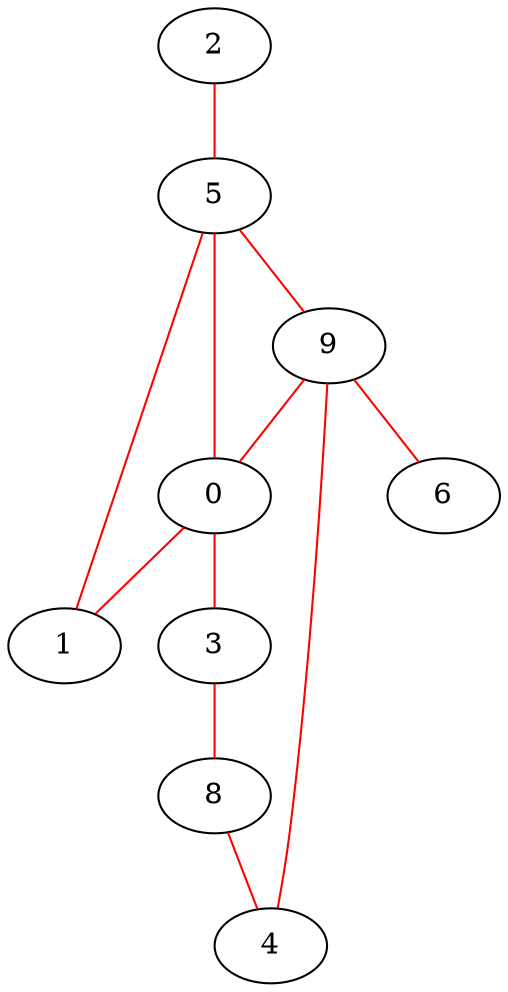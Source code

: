 graph Egraph_2{
	2 -- 5[color=red];
	5 -- 9[color=red];
	9 -- 0[color=red];
	0 -- 1[color=red];
	1 -- 5[color=red];
	5 -- 0[color=red];
	0 -- 3[color=red];
	3 -- 8[color=red];
	8 -- 4[color=red];
	4 -- 9[color=red];
	9 -- 6[color=red];
	9
}
